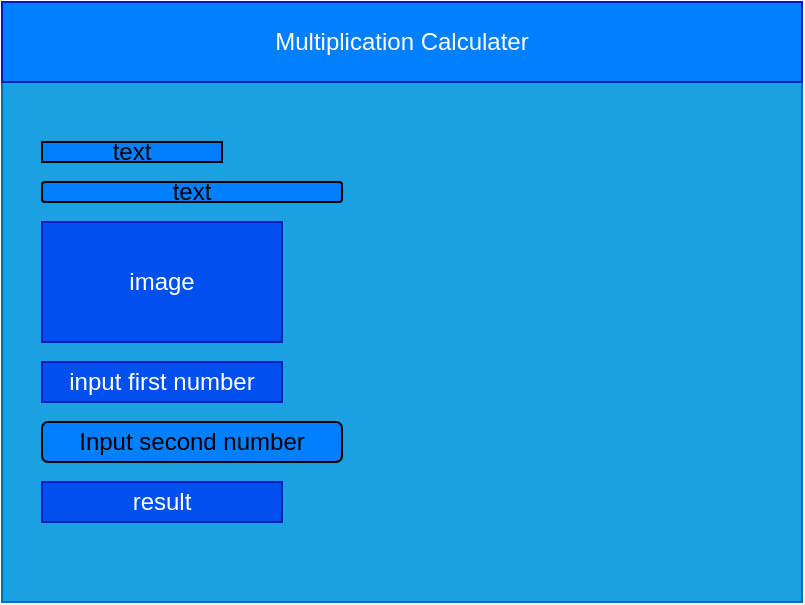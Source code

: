 <mxfile>
    <diagram id="pIaEtrtLPv3HG8r1JEND" name="Page-1">
        <mxGraphModel dx="1113" dy="781" grid="1" gridSize="10" guides="1" tooltips="1" connect="1" arrows="1" fold="1" page="1" pageScale="1" pageWidth="850" pageHeight="1100" math="0" shadow="0">
            <root>
                <mxCell id="0"/>
                <mxCell id="1" parent="0"/>
                <mxCell id="2" value="" style="rounded=0;whiteSpace=wrap;html=1;fillColor=#1ba1e2;fontColor=#ffffff;strokeColor=#006EAF;" parent="1" vertex="1">
                    <mxGeometry x="80" y="80" width="400" height="300" as="geometry"/>
                </mxCell>
                <mxCell id="3" value="Multiplication Calculater" style="rounded=0;whiteSpace=wrap;html=1;fillColor=#007FFF;fontColor=#ffffff;strokeColor=#001DBC;" parent="1" vertex="1">
                    <mxGeometry x="80" y="80" width="400" height="40" as="geometry"/>
                </mxCell>
                <mxCell id="7" value="image" style="rounded=0;whiteSpace=wrap;html=1;fillColor=#0050ef;fontColor=#ffffff;strokeColor=#001DBC;" parent="1" vertex="1">
                    <mxGeometry x="100" y="190" width="120" height="60" as="geometry"/>
                </mxCell>
                <mxCell id="8" value="text" style="rounded=0;whiteSpace=wrap;html=1;fillColor=#007FFF;" parent="1" vertex="1">
                    <mxGeometry x="100" y="150" width="90" height="10" as="geometry"/>
                </mxCell>
                <mxCell id="11" value="Input second number" style="rounded=1;whiteSpace=wrap;html=1;fillColor=#007FFF;" parent="1" vertex="1">
                    <mxGeometry x="100" y="290" width="150" height="20" as="geometry"/>
                </mxCell>
                <mxCell id="12" value="text" style="rounded=1;whiteSpace=wrap;html=1;fillColor=#007FFF;" parent="1" vertex="1">
                    <mxGeometry x="100" y="170" width="150" height="10" as="geometry"/>
                </mxCell>
                <mxCell id="13" value="input first number" style="rounded=0;whiteSpace=wrap;html=1;fillColor=#0050ef;fontColor=#ffffff;strokeColor=#001DBC;" vertex="1" parent="1">
                    <mxGeometry x="100" y="260" width="120" height="20" as="geometry"/>
                </mxCell>
                <mxCell id="14" value="result" style="rounded=0;whiteSpace=wrap;html=1;fillColor=#0050ef;fontColor=#ffffff;strokeColor=#001DBC;" vertex="1" parent="1">
                    <mxGeometry x="100" y="320" width="120" height="20" as="geometry"/>
                </mxCell>
            </root>
        </mxGraphModel>
    </diagram>
</mxfile>